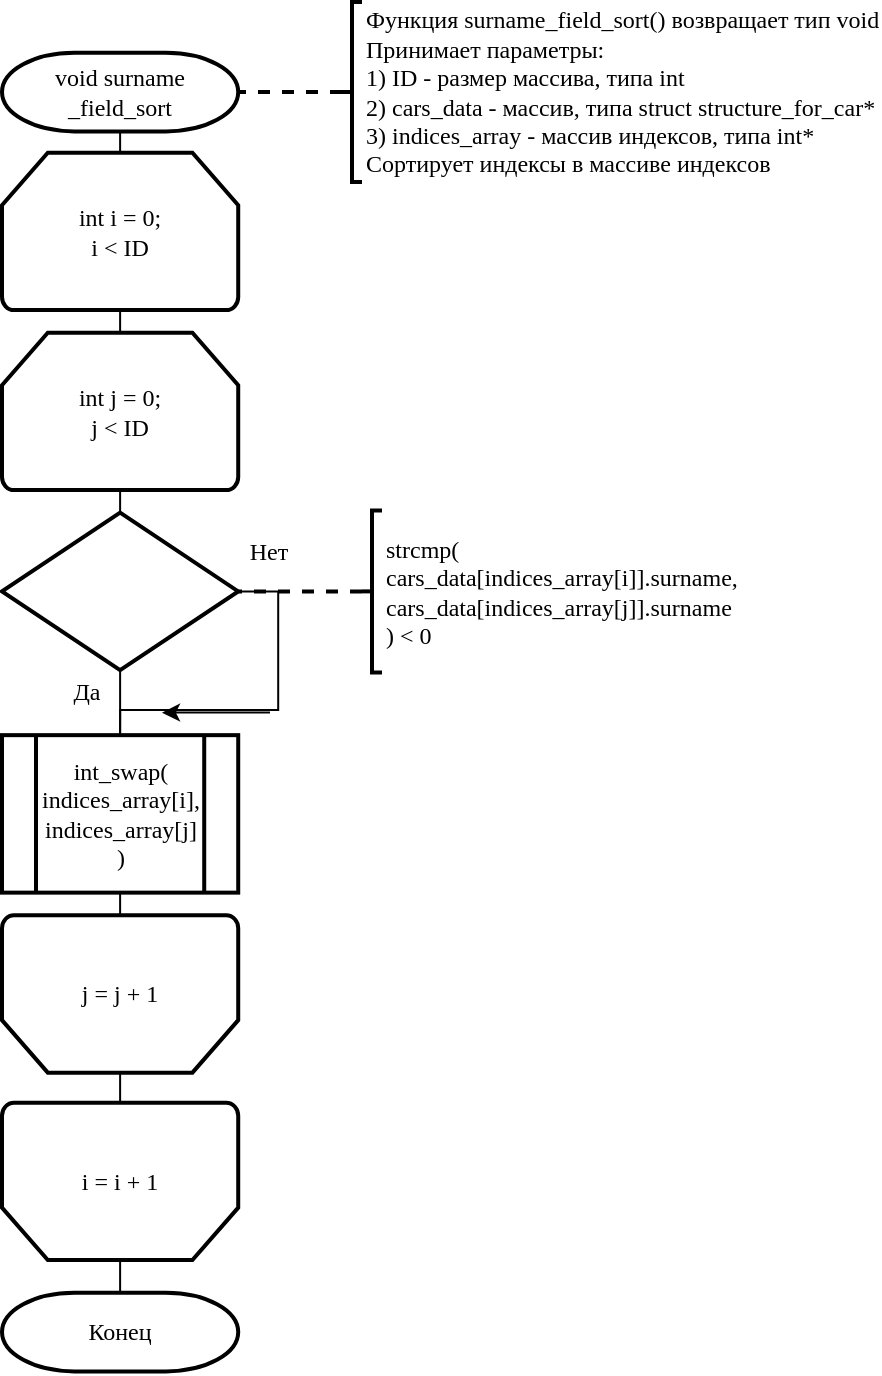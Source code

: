<mxfile version="13.0.3" type="device"><diagram id="ieHhFhaT7X4VD6w5w2Se" name="Страница 1"><mxGraphModel dx="852" dy="494" grid="1" gridSize="10" guides="1" tooltips="1" connect="1" arrows="1" fold="1" page="1" pageScale="1" pageWidth="827" pageHeight="1169" math="0" shadow="0"><root><mxCell id="0"/><mxCell id="1" parent="0"/><mxCell id="0fpFyIGRxZoiBRJAhedk-29" style="edgeStyle=orthogonalEdgeStyle;rounded=0;orthogonalLoop=1;jettySize=auto;html=1;exitX=0.5;exitY=1;exitDx=0;exitDy=0;exitPerimeter=0;entryX=0.5;entryY=0;entryDx=0;entryDy=0;entryPerimeter=0;endArrow=none;endFill=0;strokeWidth=1;fontFamily=Times New Roman;" edge="1" parent="1" source="0fpFyIGRxZoiBRJAhedk-1" target="0fpFyIGRxZoiBRJAhedk-2"><mxGeometry relative="1" as="geometry"/></mxCell><mxCell id="0fpFyIGRxZoiBRJAhedk-1" value="&lt;font face=&quot;Times New Roman&quot;&gt;void surname&lt;br&gt;_field_sort&lt;/font&gt;" style="strokeWidth=2;html=1;shape=mxgraph.flowchart.terminator;whiteSpace=wrap;" vertex="1" parent="1"><mxGeometry x="140" y="50.32" width="118.11" height="39.37" as="geometry"/></mxCell><mxCell id="0fpFyIGRxZoiBRJAhedk-31" style="edgeStyle=orthogonalEdgeStyle;rounded=0;orthogonalLoop=1;jettySize=auto;html=1;exitX=0.5;exitY=1;exitDx=0;exitDy=0;exitPerimeter=0;entryX=0.5;entryY=0;entryDx=0;entryDy=0;entryPerimeter=0;endArrow=none;endFill=0;strokeWidth=1;fontFamily=Times New Roman;" edge="1" parent="1" source="0fpFyIGRxZoiBRJAhedk-2" target="0fpFyIGRxZoiBRJAhedk-3"><mxGeometry relative="1" as="geometry"/></mxCell><mxCell id="0fpFyIGRxZoiBRJAhedk-2" value="&lt;font face=&quot;Times New Roman&quot;&gt;int i = 0;&lt;br&gt;i &amp;lt; ID&lt;/font&gt;" style="strokeWidth=2;html=1;shape=mxgraph.flowchart.loop_limit;whiteSpace=wrap;" vertex="1" parent="1"><mxGeometry x="140" y="100.32" width="118.11" height="78.74" as="geometry"/></mxCell><mxCell id="0fpFyIGRxZoiBRJAhedk-14" style="edgeStyle=orthogonalEdgeStyle;rounded=0;orthogonalLoop=1;jettySize=auto;html=1;exitX=0.5;exitY=1;exitDx=0;exitDy=0;exitPerimeter=0;entryX=0.5;entryY=0;entryDx=0;entryDy=0;entryPerimeter=0;fontFamily=Times New Roman;endArrow=none;endFill=0;" edge="1" parent="1" source="0fpFyIGRxZoiBRJAhedk-3" target="0fpFyIGRxZoiBRJAhedk-6"><mxGeometry relative="1" as="geometry"/></mxCell><mxCell id="0fpFyIGRxZoiBRJAhedk-3" value="int j = 0;&lt;br&gt;j &amp;lt; ID" style="strokeWidth=2;html=1;shape=mxgraph.flowchart.loop_limit;whiteSpace=wrap;fontFamily=Times New Roman;" vertex="1" parent="1"><mxGeometry x="140" y="190.32" width="118.11" height="78.74" as="geometry"/></mxCell><mxCell id="0fpFyIGRxZoiBRJAhedk-15" style="edgeStyle=orthogonalEdgeStyle;rounded=0;orthogonalLoop=1;jettySize=auto;html=1;exitX=1;exitY=0.5;exitDx=0;exitDy=0;exitPerimeter=0;entryX=0.5;entryY=0;entryDx=0;entryDy=0;endArrow=none;endFill=0;fontFamily=Times New Roman;" edge="1" parent="1" source="0fpFyIGRxZoiBRJAhedk-6" target="0fpFyIGRxZoiBRJAhedk-13"><mxGeometry relative="1" as="geometry"/></mxCell><mxCell id="0fpFyIGRxZoiBRJAhedk-16" style="edgeStyle=orthogonalEdgeStyle;rounded=0;orthogonalLoop=1;jettySize=auto;html=1;exitX=0.5;exitY=1;exitDx=0;exitDy=0;exitPerimeter=0;entryX=0.5;entryY=0;entryDx=0;entryDy=0;endArrow=none;endFill=0;fontFamily=Times New Roman;" edge="1" parent="1" source="0fpFyIGRxZoiBRJAhedk-6" target="0fpFyIGRxZoiBRJAhedk-13"><mxGeometry relative="1" as="geometry"/></mxCell><mxCell id="0fpFyIGRxZoiBRJAhedk-6" value="" style="strokeWidth=2;html=1;shape=mxgraph.flowchart.decision;whiteSpace=wrap;" vertex="1" parent="1"><mxGeometry x="140" y="280.32" width="118.11" height="78.74" as="geometry"/></mxCell><mxCell id="0fpFyIGRxZoiBRJAhedk-19" style="edgeStyle=orthogonalEdgeStyle;rounded=0;orthogonalLoop=1;jettySize=auto;html=1;exitX=0;exitY=0.5;exitDx=0;exitDy=0;exitPerimeter=0;entryX=1;entryY=0.5;entryDx=0;entryDy=0;entryPerimeter=0;endArrow=none;endFill=0;fontFamily=Times New Roman;dashed=1;strokeWidth=2;" edge="1" parent="1" source="0fpFyIGRxZoiBRJAhedk-10" target="0fpFyIGRxZoiBRJAhedk-6"><mxGeometry relative="1" as="geometry"/></mxCell><mxCell id="0fpFyIGRxZoiBRJAhedk-10" value="&lt;span style=&quot;text-align: center&quot;&gt;strcmp(&lt;/span&gt;&lt;br style=&quot;text-align: center&quot;&gt;&lt;span style=&quot;text-align: center&quot;&gt;cars_data[indices_array[i]].surname,&lt;br&gt;cars_data[indices_array[j]].surname&lt;/span&gt;&lt;br style=&quot;text-align: center&quot;&gt;&lt;span style=&quot;text-align: center&quot;&gt;) &amp;lt; 0&lt;/span&gt;" style="strokeWidth=2;html=1;shape=mxgraph.flowchart.annotation_2;align=left;labelPosition=right;pointerEvents=1;fontFamily=Times New Roman;" vertex="1" parent="1"><mxGeometry x="320" y="279.19" width="10" height="81" as="geometry"/></mxCell><mxCell id="0fpFyIGRxZoiBRJAhedk-18" style="edgeStyle=orthogonalEdgeStyle;rounded=0;orthogonalLoop=1;jettySize=auto;html=1;exitX=0.5;exitY=0;exitDx=0;exitDy=0;exitPerimeter=0;entryX=0.5;entryY=1;entryDx=0;entryDy=0;entryPerimeter=0;endArrow=none;endFill=0;fontFamily=Times New Roman;" edge="1" parent="1" source="0fpFyIGRxZoiBRJAhedk-11" target="0fpFyIGRxZoiBRJAhedk-12"><mxGeometry relative="1" as="geometry"/></mxCell><mxCell id="0fpFyIGRxZoiBRJAhedk-11" value="&lt;font face=&quot;Times New Roman&quot;&gt;j = j + 1&lt;/font&gt;" style="strokeWidth=2;html=1;shape=mxgraph.flowchart.loop_limit;whiteSpace=wrap;flipV=1;" vertex="1" parent="1"><mxGeometry x="140" y="481.58" width="118.11" height="78.74" as="geometry"/></mxCell><mxCell id="0fpFyIGRxZoiBRJAhedk-28" style="edgeStyle=orthogonalEdgeStyle;rounded=0;orthogonalLoop=1;jettySize=auto;html=1;exitX=0.5;exitY=0;exitDx=0;exitDy=0;exitPerimeter=0;entryX=0.5;entryY=0;entryDx=0;entryDy=0;entryPerimeter=0;endArrow=none;endFill=0;strokeWidth=1;fontFamily=Times New Roman;" edge="1" parent="1" source="0fpFyIGRxZoiBRJAhedk-12" target="0fpFyIGRxZoiBRJAhedk-27"><mxGeometry relative="1" as="geometry"/></mxCell><mxCell id="0fpFyIGRxZoiBRJAhedk-12" value="i = i + 1" style="strokeWidth=2;html=1;shape=mxgraph.flowchart.loop_limit;whiteSpace=wrap;fontFamily=Times New Roman;flipV=1;" vertex="1" parent="1"><mxGeometry x="140" y="575.32" width="118.11" height="78.74" as="geometry"/></mxCell><mxCell id="0fpFyIGRxZoiBRJAhedk-17" style="edgeStyle=orthogonalEdgeStyle;rounded=0;orthogonalLoop=1;jettySize=auto;html=1;exitX=0.5;exitY=1;exitDx=0;exitDy=0;entryX=0.5;entryY=1;entryDx=0;entryDy=0;entryPerimeter=0;endArrow=none;endFill=0;fontFamily=Times New Roman;" edge="1" parent="1" source="0fpFyIGRxZoiBRJAhedk-13" target="0fpFyIGRxZoiBRJAhedk-11"><mxGeometry relative="1" as="geometry"/></mxCell><mxCell id="0fpFyIGRxZoiBRJAhedk-13" value="int_swap(&lt;br&gt;indices_array[i],&lt;br&gt;indices_array[j]&lt;br&gt;)" style="verticalLabelPosition=middle;verticalAlign=middle;html=1;shape=process;whiteSpace=wrap;rounded=0;size=0.14;arcSize=6;fontFamily=Times New Roman;strokeWidth=2;labelPosition=center;align=center;" vertex="1" parent="1"><mxGeometry x="140" y="391.58" width="118.11" height="78.74" as="geometry"/></mxCell><mxCell id="0fpFyIGRxZoiBRJAhedk-20" value="Нет" style="text;html=1;align=center;verticalAlign=middle;resizable=0;points=[];autosize=1;fontFamily=Times New Roman;" vertex="1" parent="1"><mxGeometry x="258.11" y="290.32" width="30" height="20" as="geometry"/></mxCell><mxCell id="0fpFyIGRxZoiBRJAhedk-21" value="Да" style="text;html=1;align=center;verticalAlign=middle;resizable=0;points=[];autosize=1;fontFamily=Times New Roman;" vertex="1" parent="1"><mxGeometry x="167" y="360.19" width="30" height="20" as="geometry"/></mxCell><mxCell id="0fpFyIGRxZoiBRJAhedk-25" style="edgeStyle=orthogonalEdgeStyle;rounded=0;orthogonalLoop=1;jettySize=auto;html=1;exitX=0;exitY=0.5;exitDx=0;exitDy=0;exitPerimeter=0;entryX=1;entryY=0.5;entryDx=0;entryDy=0;entryPerimeter=0;dashed=1;endArrow=none;endFill=0;strokeWidth=2;fontFamily=Times New Roman;" edge="1" parent="1" source="0fpFyIGRxZoiBRJAhedk-24" target="0fpFyIGRxZoiBRJAhedk-1"><mxGeometry relative="1" as="geometry"/></mxCell><mxCell id="0fpFyIGRxZoiBRJAhedk-24" value="Функция surname_field_sort() возвращает тип void&lt;br&gt;Принимает параметры:&lt;br&gt;1) ID - размер массива, типа int&lt;br&gt;2) cars_data - массив, типа struct structure_for_car*&lt;br&gt;3) indices_array - массив индексов, типа int*&lt;br&gt;Сортирует индексы в массиве индексов" style="strokeWidth=2;html=1;shape=mxgraph.flowchart.annotation_2;align=left;labelPosition=right;pointerEvents=1;rounded=0;fontFamily=Times New Roman;" vertex="1" parent="1"><mxGeometry x="310" y="25" width="10" height="90" as="geometry"/></mxCell><mxCell id="0fpFyIGRxZoiBRJAhedk-26" value="" style="endArrow=classic;html=1;strokeWidth=1;fontFamily=Times New Roman;" edge="1" parent="1"><mxGeometry width="50" height="50" relative="1" as="geometry"><mxPoint x="274" y="380.19" as="sourcePoint"/><mxPoint x="220" y="380.32" as="targetPoint"/></mxGeometry></mxCell><mxCell id="0fpFyIGRxZoiBRJAhedk-27" value="&lt;font face=&quot;Times New Roman&quot;&gt;Конец&lt;/font&gt;" style="strokeWidth=2;html=1;shape=mxgraph.flowchart.terminator;whiteSpace=wrap;" vertex="1" parent="1"><mxGeometry x="140" y="670.32" width="118.11" height="39.37" as="geometry"/></mxCell></root></mxGraphModel></diagram></mxfile>